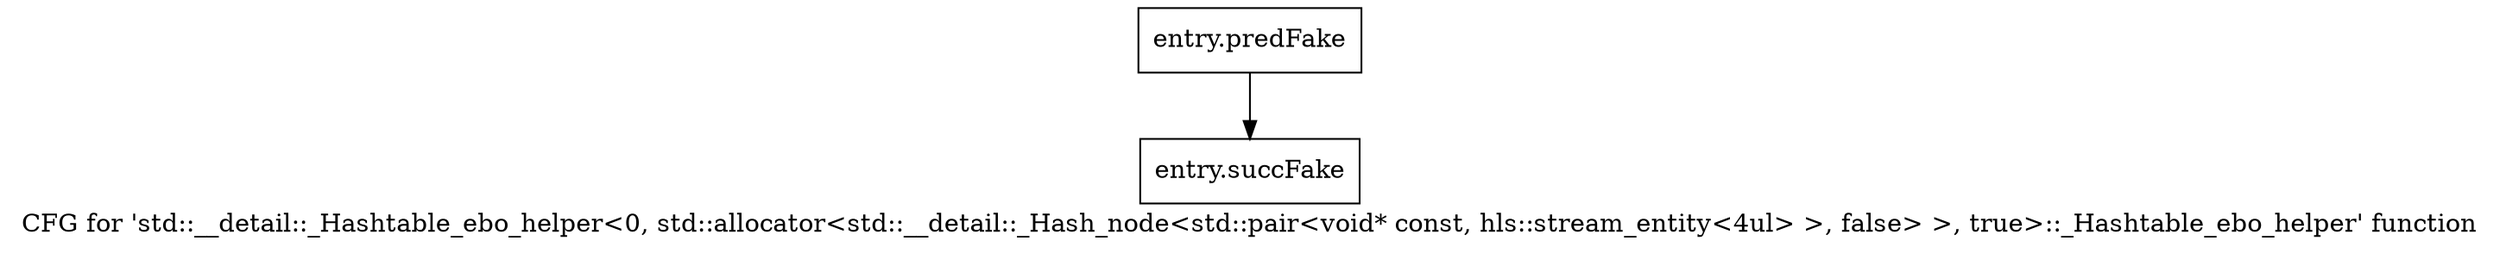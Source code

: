 digraph "CFG for 'std::__detail::_Hashtable_ebo_helper\<0, std::allocator\<std::__detail::_Hash_node\<std::pair\<void* const, hls::stream_entity\<4ul\> \>, false\> \>, true\>::_Hashtable_ebo_helper' function" {
	label="CFG for 'std::__detail::_Hashtable_ebo_helper\<0, std::allocator\<std::__detail::_Hash_node\<std::pair\<void* const, hls::stream_entity\<4ul\> \>, false\> \>, true\>::_Hashtable_ebo_helper' function";

	Node0x436aa90 [shape=record,filename="",linenumber="",label="{entry.predFake}"];
	Node0x436aa90 -> Node0x4428880[ callList="" memoryops="" filename="/tools/Xilinx/Vitis_HLS/2022.1/tps/lnx64/gcc-8.3.0/lib/gcc/x86_64-pc-linux-gnu/8.3.0/../../../../include/c++/8.3.0/bits/hashtable_policy.h" execusionnum="1"];
	Node0x4428880 [shape=record,filename="/tools/Xilinx/Vitis_HLS/2022.1/tps/lnx64/gcc-8.3.0/lib/gcc/x86_64-pc-linux-gnu/8.3.0/../../../../include/c++/8.3.0/bits/hashtable_policy.h",linenumber="1106",label="{entry.succFake}"];
}
